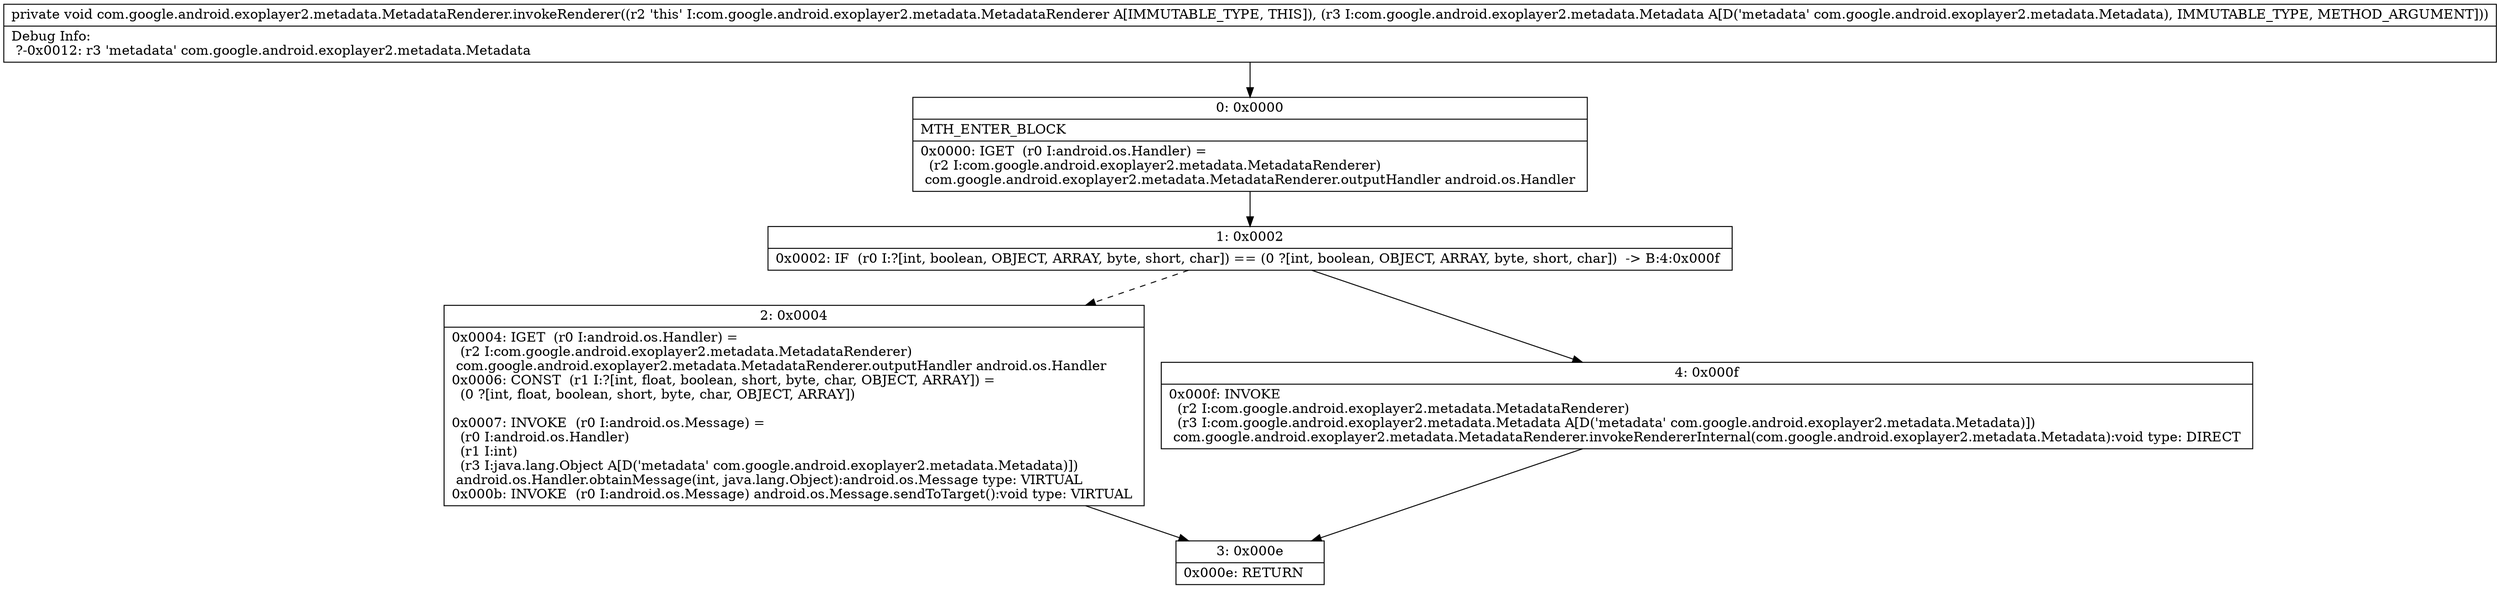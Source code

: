 digraph "CFG forcom.google.android.exoplayer2.metadata.MetadataRenderer.invokeRenderer(Lcom\/google\/android\/exoplayer2\/metadata\/Metadata;)V" {
Node_0 [shape=record,label="{0\:\ 0x0000|MTH_ENTER_BLOCK\l|0x0000: IGET  (r0 I:android.os.Handler) = \l  (r2 I:com.google.android.exoplayer2.metadata.MetadataRenderer)\l com.google.android.exoplayer2.metadata.MetadataRenderer.outputHandler android.os.Handler \l}"];
Node_1 [shape=record,label="{1\:\ 0x0002|0x0002: IF  (r0 I:?[int, boolean, OBJECT, ARRAY, byte, short, char]) == (0 ?[int, boolean, OBJECT, ARRAY, byte, short, char])  \-\> B:4:0x000f \l}"];
Node_2 [shape=record,label="{2\:\ 0x0004|0x0004: IGET  (r0 I:android.os.Handler) = \l  (r2 I:com.google.android.exoplayer2.metadata.MetadataRenderer)\l com.google.android.exoplayer2.metadata.MetadataRenderer.outputHandler android.os.Handler \l0x0006: CONST  (r1 I:?[int, float, boolean, short, byte, char, OBJECT, ARRAY]) = \l  (0 ?[int, float, boolean, short, byte, char, OBJECT, ARRAY])\l \l0x0007: INVOKE  (r0 I:android.os.Message) = \l  (r0 I:android.os.Handler)\l  (r1 I:int)\l  (r3 I:java.lang.Object A[D('metadata' com.google.android.exoplayer2.metadata.Metadata)])\l android.os.Handler.obtainMessage(int, java.lang.Object):android.os.Message type: VIRTUAL \l0x000b: INVOKE  (r0 I:android.os.Message) android.os.Message.sendToTarget():void type: VIRTUAL \l}"];
Node_3 [shape=record,label="{3\:\ 0x000e|0x000e: RETURN   \l}"];
Node_4 [shape=record,label="{4\:\ 0x000f|0x000f: INVOKE  \l  (r2 I:com.google.android.exoplayer2.metadata.MetadataRenderer)\l  (r3 I:com.google.android.exoplayer2.metadata.Metadata A[D('metadata' com.google.android.exoplayer2.metadata.Metadata)])\l com.google.android.exoplayer2.metadata.MetadataRenderer.invokeRendererInternal(com.google.android.exoplayer2.metadata.Metadata):void type: DIRECT \l}"];
MethodNode[shape=record,label="{private void com.google.android.exoplayer2.metadata.MetadataRenderer.invokeRenderer((r2 'this' I:com.google.android.exoplayer2.metadata.MetadataRenderer A[IMMUTABLE_TYPE, THIS]), (r3 I:com.google.android.exoplayer2.metadata.Metadata A[D('metadata' com.google.android.exoplayer2.metadata.Metadata), IMMUTABLE_TYPE, METHOD_ARGUMENT]))  | Debug Info:\l  ?\-0x0012: r3 'metadata' com.google.android.exoplayer2.metadata.Metadata\l}"];
MethodNode -> Node_0;
Node_0 -> Node_1;
Node_1 -> Node_2[style=dashed];
Node_1 -> Node_4;
Node_2 -> Node_3;
Node_4 -> Node_3;
}

